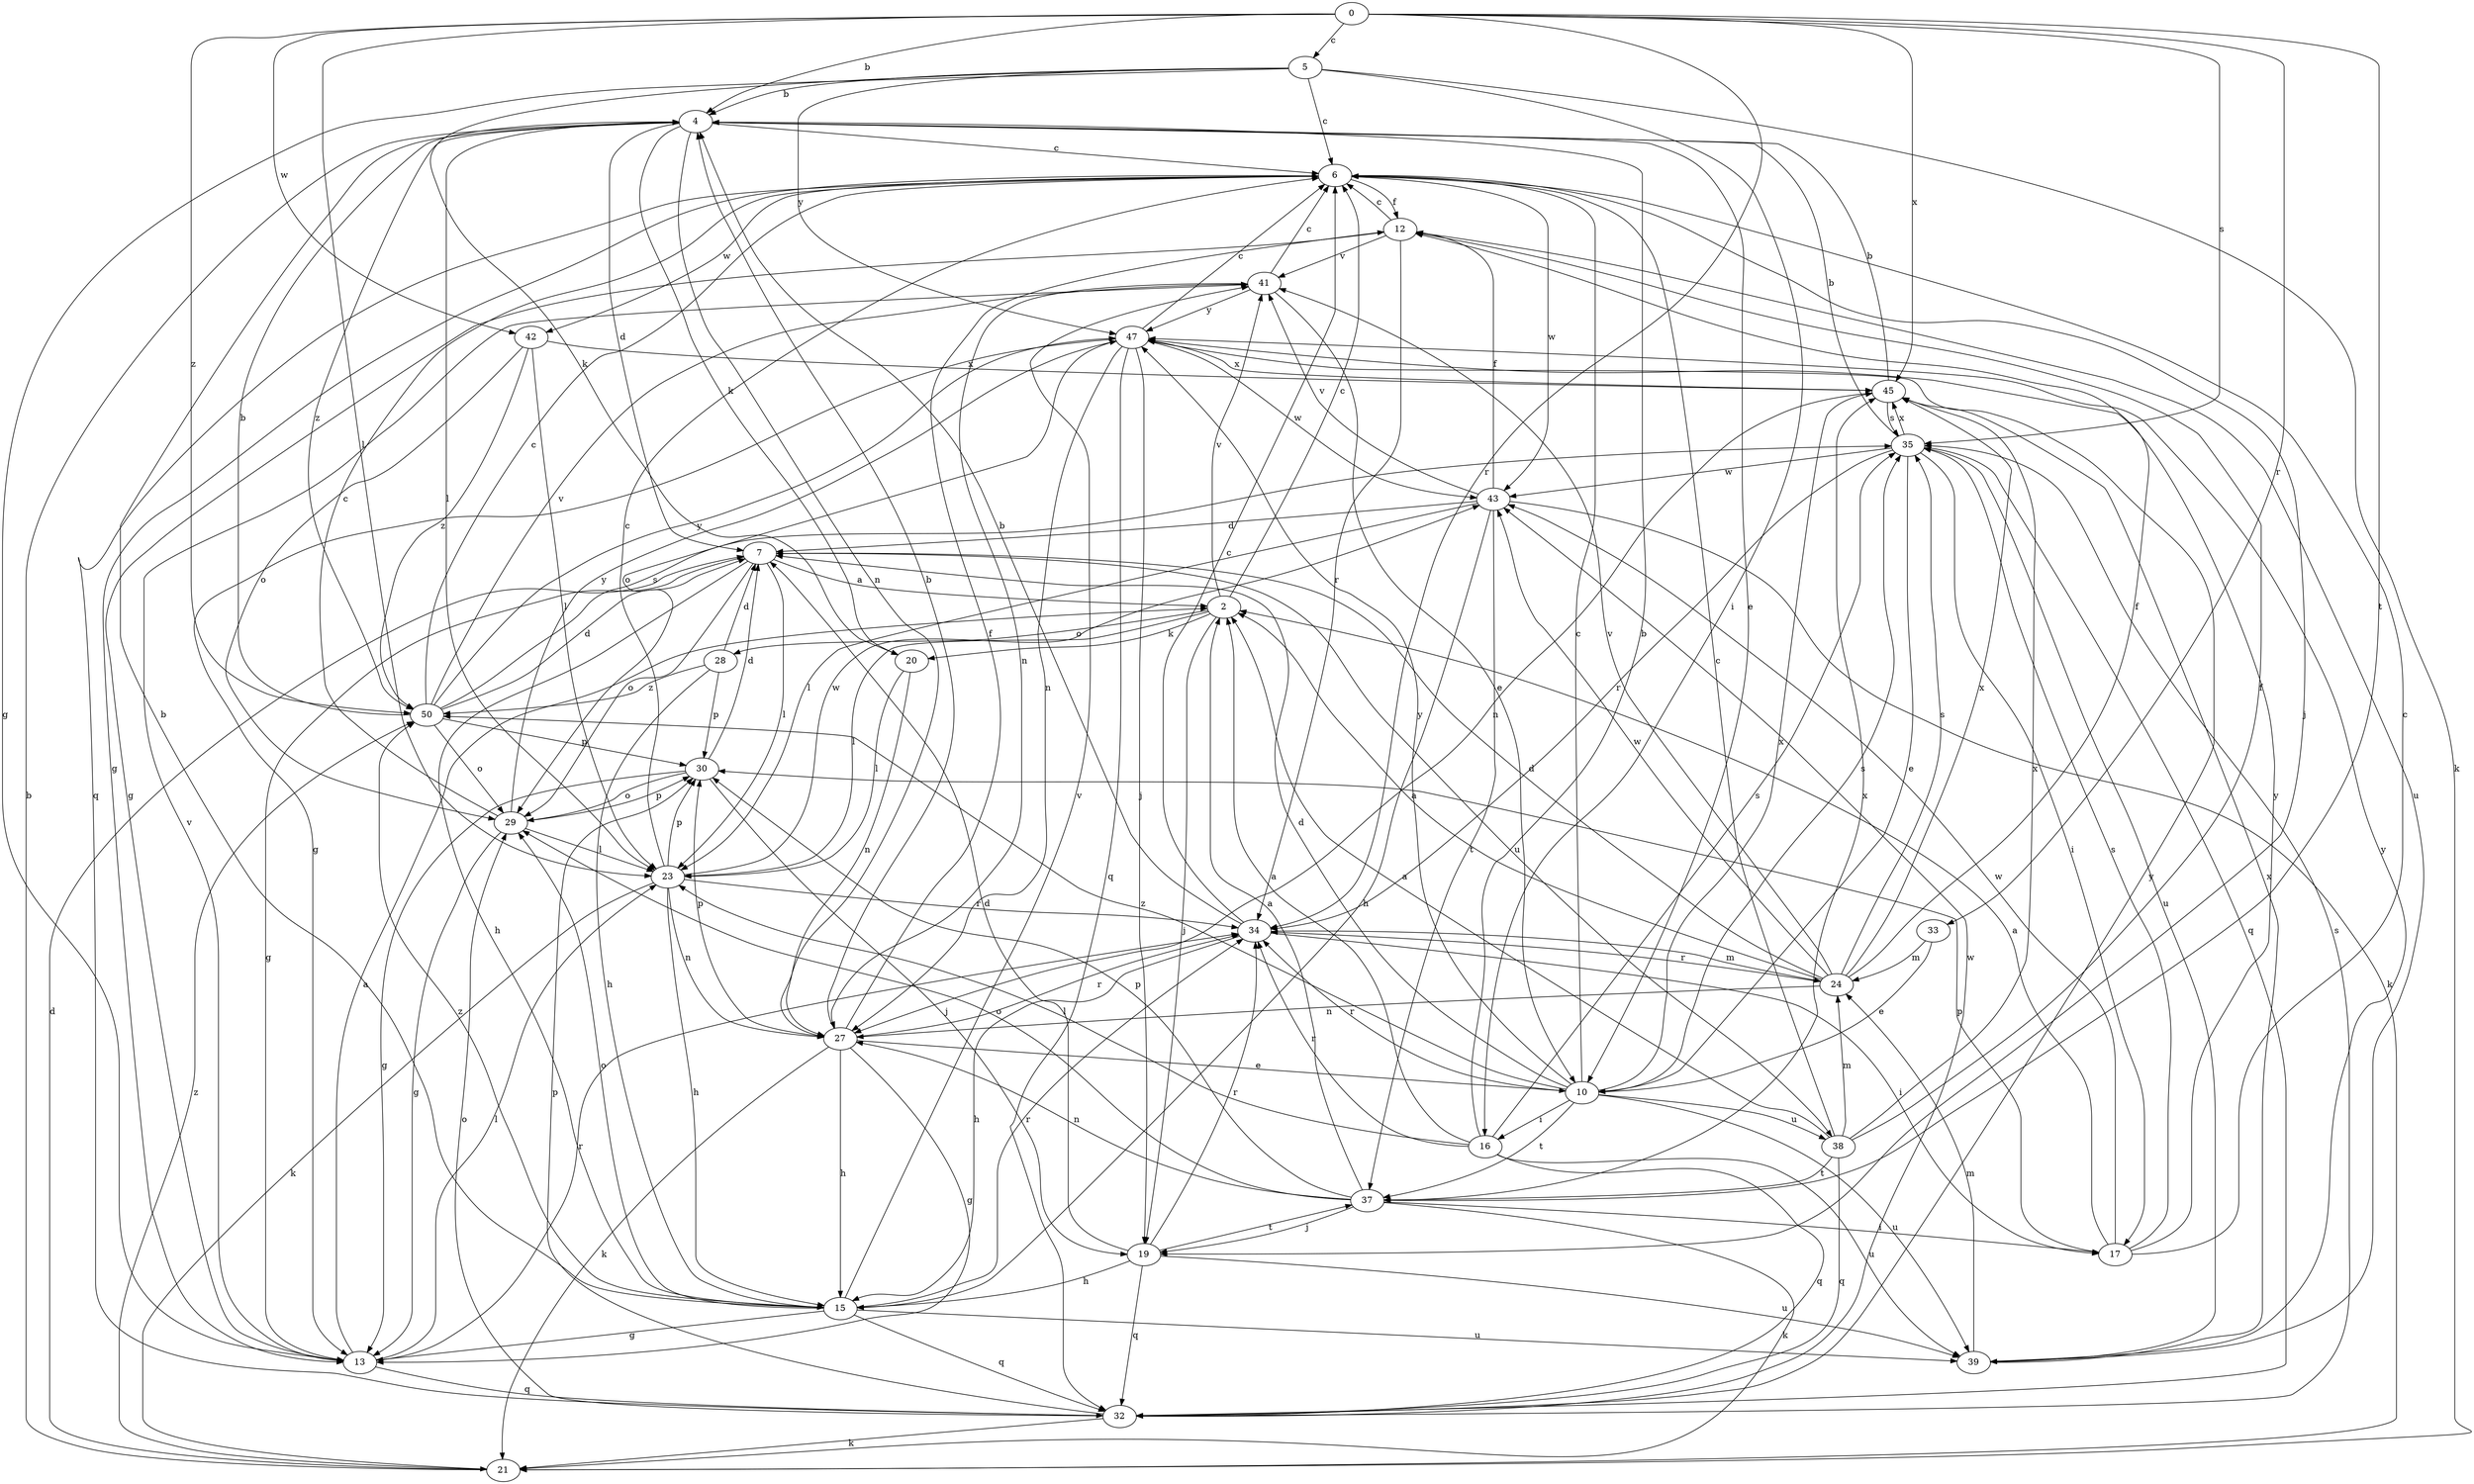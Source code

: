 strict digraph  {
0;
2;
4;
5;
6;
7;
10;
12;
13;
15;
16;
17;
19;
20;
21;
23;
24;
27;
28;
29;
30;
32;
33;
34;
35;
37;
38;
39;
41;
42;
43;
45;
47;
50;
0 -> 4  [label=b];
0 -> 5  [label=c];
0 -> 23  [label=l];
0 -> 33  [label=r];
0 -> 34  [label=r];
0 -> 35  [label=s];
0 -> 37  [label=t];
0 -> 42  [label=w];
0 -> 45  [label=x];
0 -> 50  [label=z];
2 -> 6  [label=c];
2 -> 19  [label=j];
2 -> 20  [label=k];
2 -> 23  [label=l];
2 -> 28  [label=o];
2 -> 41  [label=v];
4 -> 6  [label=c];
4 -> 7  [label=d];
4 -> 10  [label=e];
4 -> 20  [label=k];
4 -> 23  [label=l];
4 -> 27  [label=n];
4 -> 50  [label=z];
5 -> 4  [label=b];
5 -> 6  [label=c];
5 -> 13  [label=g];
5 -> 16  [label=i];
5 -> 20  [label=k];
5 -> 21  [label=k];
5 -> 47  [label=y];
6 -> 12  [label=f];
6 -> 13  [label=g];
6 -> 19  [label=j];
6 -> 32  [label=q];
6 -> 42  [label=w];
6 -> 43  [label=w];
7 -> 2  [label=a];
7 -> 13  [label=g];
7 -> 15  [label=h];
7 -> 23  [label=l];
7 -> 29  [label=o];
7 -> 38  [label=u];
10 -> 6  [label=c];
10 -> 7  [label=d];
10 -> 16  [label=i];
10 -> 34  [label=r];
10 -> 35  [label=s];
10 -> 37  [label=t];
10 -> 38  [label=u];
10 -> 39  [label=u];
10 -> 45  [label=x];
10 -> 47  [label=y];
10 -> 50  [label=z];
12 -> 6  [label=c];
12 -> 13  [label=g];
12 -> 34  [label=r];
12 -> 39  [label=u];
12 -> 41  [label=v];
13 -> 2  [label=a];
13 -> 23  [label=l];
13 -> 32  [label=q];
13 -> 34  [label=r];
13 -> 41  [label=v];
15 -> 4  [label=b];
15 -> 13  [label=g];
15 -> 29  [label=o];
15 -> 32  [label=q];
15 -> 34  [label=r];
15 -> 39  [label=u];
15 -> 41  [label=v];
15 -> 50  [label=z];
16 -> 2  [label=a];
16 -> 4  [label=b];
16 -> 23  [label=l];
16 -> 32  [label=q];
16 -> 34  [label=r];
16 -> 35  [label=s];
16 -> 39  [label=u];
17 -> 2  [label=a];
17 -> 6  [label=c];
17 -> 30  [label=p];
17 -> 35  [label=s];
17 -> 43  [label=w];
17 -> 47  [label=y];
19 -> 7  [label=d];
19 -> 15  [label=h];
19 -> 32  [label=q];
19 -> 34  [label=r];
19 -> 37  [label=t];
19 -> 39  [label=u];
20 -> 23  [label=l];
20 -> 27  [label=n];
21 -> 4  [label=b];
21 -> 7  [label=d];
21 -> 50  [label=z];
23 -> 6  [label=c];
23 -> 15  [label=h];
23 -> 21  [label=k];
23 -> 27  [label=n];
23 -> 30  [label=p];
23 -> 34  [label=r];
23 -> 43  [label=w];
24 -> 2  [label=a];
24 -> 7  [label=d];
24 -> 12  [label=f];
24 -> 27  [label=n];
24 -> 34  [label=r];
24 -> 35  [label=s];
24 -> 41  [label=v];
24 -> 43  [label=w];
24 -> 45  [label=x];
27 -> 4  [label=b];
27 -> 10  [label=e];
27 -> 12  [label=f];
27 -> 13  [label=g];
27 -> 15  [label=h];
27 -> 21  [label=k];
27 -> 30  [label=p];
27 -> 34  [label=r];
28 -> 7  [label=d];
28 -> 15  [label=h];
28 -> 30  [label=p];
28 -> 50  [label=z];
29 -> 6  [label=c];
29 -> 13  [label=g];
29 -> 23  [label=l];
29 -> 30  [label=p];
29 -> 47  [label=y];
30 -> 7  [label=d];
30 -> 13  [label=g];
30 -> 19  [label=j];
30 -> 29  [label=o];
32 -> 21  [label=k];
32 -> 29  [label=o];
32 -> 30  [label=p];
32 -> 35  [label=s];
32 -> 43  [label=w];
32 -> 47  [label=y];
33 -> 10  [label=e];
33 -> 24  [label=m];
34 -> 4  [label=b];
34 -> 6  [label=c];
34 -> 15  [label=h];
34 -> 17  [label=i];
34 -> 24  [label=m];
35 -> 4  [label=b];
35 -> 10  [label=e];
35 -> 17  [label=i];
35 -> 32  [label=q];
35 -> 34  [label=r];
35 -> 39  [label=u];
35 -> 43  [label=w];
35 -> 45  [label=x];
37 -> 2  [label=a];
37 -> 17  [label=i];
37 -> 19  [label=j];
37 -> 21  [label=k];
37 -> 27  [label=n];
37 -> 29  [label=o];
37 -> 30  [label=p];
37 -> 45  [label=x];
38 -> 2  [label=a];
38 -> 6  [label=c];
38 -> 12  [label=f];
38 -> 24  [label=m];
38 -> 32  [label=q];
38 -> 37  [label=t];
38 -> 45  [label=x];
39 -> 24  [label=m];
39 -> 45  [label=x];
39 -> 47  [label=y];
41 -> 6  [label=c];
41 -> 10  [label=e];
41 -> 27  [label=n];
41 -> 47  [label=y];
42 -> 23  [label=l];
42 -> 29  [label=o];
42 -> 45  [label=x];
42 -> 50  [label=z];
43 -> 7  [label=d];
43 -> 12  [label=f];
43 -> 15  [label=h];
43 -> 21  [label=k];
43 -> 23  [label=l];
43 -> 37  [label=t];
43 -> 41  [label=v];
45 -> 4  [label=b];
45 -> 27  [label=n];
45 -> 35  [label=s];
47 -> 6  [label=c];
47 -> 13  [label=g];
47 -> 19  [label=j];
47 -> 27  [label=n];
47 -> 29  [label=o];
47 -> 32  [label=q];
47 -> 43  [label=w];
47 -> 45  [label=x];
50 -> 4  [label=b];
50 -> 6  [label=c];
50 -> 7  [label=d];
50 -> 29  [label=o];
50 -> 30  [label=p];
50 -> 35  [label=s];
50 -> 41  [label=v];
50 -> 47  [label=y];
}
